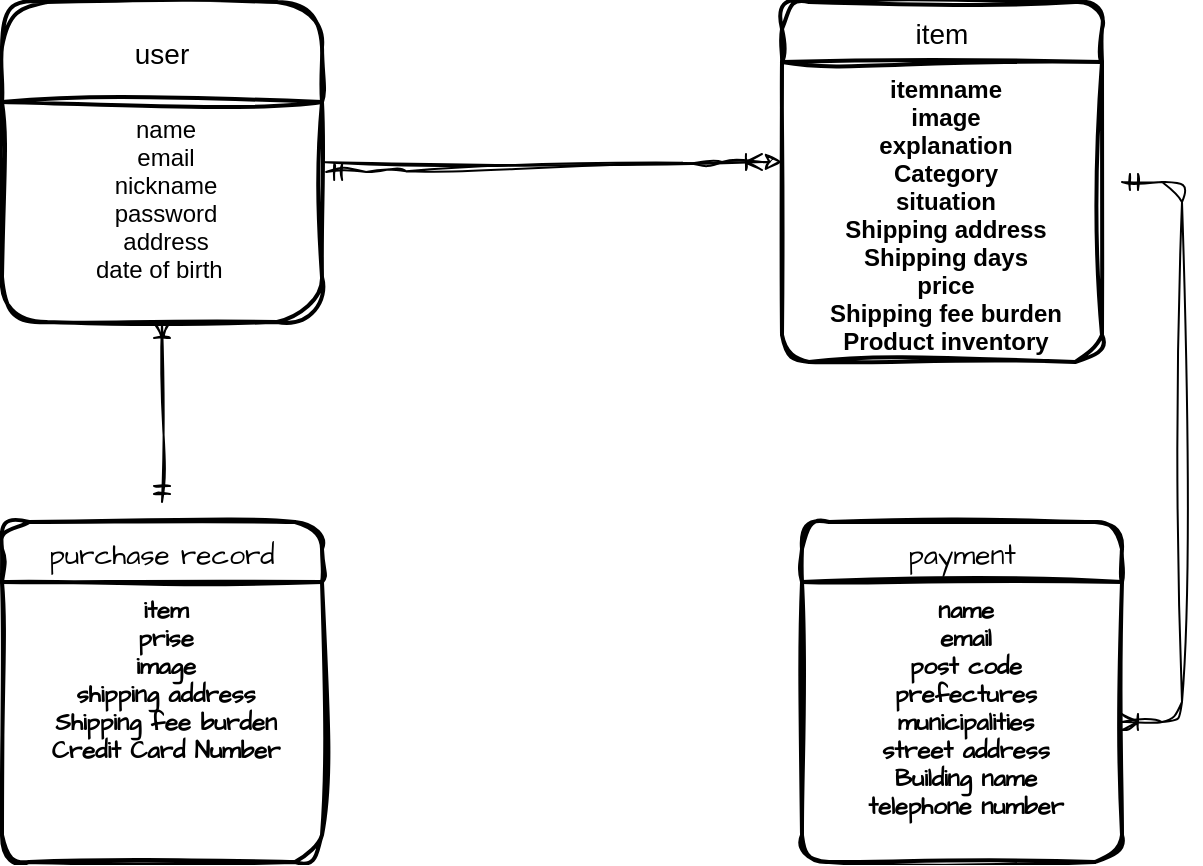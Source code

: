 <mxfile>
    <diagram id="kIYCg4qn53BQPxz0IwX7" name="ページ1">
        <mxGraphModel dx="1575" dy="537" grid="1" gridSize="10" guides="1" tooltips="1" connect="1" arrows="1" fold="1" page="1" pageScale="1" pageWidth="827" pageHeight="1169" math="0" shadow="0">
            <root>
                <mxCell id="0"/>
                <mxCell id="1" parent="0"/>
                <mxCell id="81" style="edgeStyle=none;sketch=1;hachureGap=4;jiggle=2;curveFitting=1;html=1;entryX=0;entryY=0.333;entryDx=0;entryDy=0;entryPerimeter=0;fontFamily=Architects Daughter;fontSource=https%3A%2F%2Ffonts.googleapis.com%2Fcss%3Ffamily%3DArchitects%2BDaughter;fontSize=16;" edge="1" parent="1" source="66" target="70">
                    <mxGeometry relative="1" as="geometry"/>
                </mxCell>
                <mxCell id="66" value="user" style="swimlane;childLayout=stackLayout;horizontal=1;startSize=50;horizontalStack=0;rounded=1;fontSize=14;fontStyle=0;strokeWidth=2;resizeParent=0;resizeLast=1;shadow=0;dashed=0;align=center;sketch=1;curveFitting=1;jiggle=2;" vertex="1" parent="1">
                    <mxGeometry y="30" width="160" height="160" as="geometry"/>
                </mxCell>
                <mxCell id="67" value="name&#10;email&#10;nickname&#10;password&#10;address&#10;date of birth  &#10;" style="align=center;strokeColor=none;fillColor=none;spacingLeft=4;fontSize=12;verticalAlign=top;resizable=0;rotatable=0;part=1;sketch=1;curveFitting=1;jiggle=2;" vertex="1" parent="66">
                    <mxGeometry y="50" width="160" height="110" as="geometry"/>
                </mxCell>
                <mxCell id="68" value="item" style="swimlane;childLayout=stackLayout;horizontal=1;startSize=30;horizontalStack=0;rounded=1;fontSize=14;fontStyle=0;strokeWidth=2;resizeParent=0;resizeLast=1;shadow=0;dashed=0;align=center;sketch=1;curveFitting=1;jiggle=2;" vertex="1" parent="1">
                    <mxGeometry x="390" y="30" width="160" height="180" as="geometry"/>
                </mxCell>
                <mxCell id="70" value="itemname&#10;image&#10;explanation&#10;Category&#10;situation&#10;Shipping address&#10;Shipping days&#10;price&#10;Shipping fee burden&#10;Product inventory" style="align=center;strokeColor=none;fillColor=none;spacingLeft=4;fontSize=12;verticalAlign=top;resizable=0;rotatable=0;part=1;fontStyle=1;sketch=1;curveFitting=1;jiggle=2;" vertex="1" parent="68">
                    <mxGeometry y="30" width="160" height="150" as="geometry"/>
                </mxCell>
                <mxCell id="76" value="purchase record" style="swimlane;childLayout=stackLayout;horizontal=1;startSize=30;horizontalStack=0;rounded=1;fontSize=14;fontStyle=0;strokeWidth=2;resizeParent=0;resizeLast=1;shadow=0;dashed=0;align=center;sketch=1;hachureGap=4;jiggle=2;curveFitting=1;fontFamily=Architects Daughter;fontSource=https%3A%2F%2Ffonts.googleapis.com%2Fcss%3Ffamily%3DArchitects%2BDaughter;" vertex="1" parent="1">
                    <mxGeometry y="290" width="160" height="170" as="geometry"/>
                </mxCell>
                <mxCell id="77" value="item&#10;prise&#10;image&#10;shipping address&#10;Shipping fee burden&#10;Credit Card Number" style="align=center;strokeColor=none;fillColor=none;spacingLeft=4;fontSize=12;verticalAlign=top;resizable=0;rotatable=0;part=1;sketch=1;hachureGap=4;jiggle=2;curveFitting=1;fontFamily=Architects Daughter;fontSource=https%3A%2F%2Ffonts.googleapis.com%2Fcss%3Ffamily%3DArchitects%2BDaughter;fontStyle=1" vertex="1" parent="76">
                    <mxGeometry y="30" width="160" height="140" as="geometry"/>
                </mxCell>
                <mxCell id="78" value="payment" style="swimlane;childLayout=stackLayout;horizontal=1;startSize=30;horizontalStack=0;rounded=1;fontSize=14;fontStyle=0;strokeWidth=2;resizeParent=0;resizeLast=1;shadow=0;dashed=0;align=center;sketch=1;hachureGap=4;jiggle=2;curveFitting=1;fontFamily=Architects Daughter;fontSource=https%3A%2F%2Ffonts.googleapis.com%2Fcss%3Ffamily%3DArchitects%2BDaughter;" vertex="1" parent="1">
                    <mxGeometry x="400" y="290" width="160" height="170" as="geometry"/>
                </mxCell>
                <mxCell id="79" value="name&#10;email&#10;post code&#10;prefectures&#10;municipalities&#10;street address&#10;Building name&#10;telephone number" style="align=center;strokeColor=none;fillColor=none;spacingLeft=4;fontSize=12;verticalAlign=top;resizable=0;rotatable=0;part=1;sketch=1;hachureGap=4;jiggle=2;curveFitting=1;fontFamily=Architects Daughter;fontSource=https%3A%2F%2Ffonts.googleapis.com%2Fcss%3Ffamily%3DArchitects%2BDaughter;fontStyle=1" vertex="1" parent="78">
                    <mxGeometry y="30" width="160" height="140" as="geometry"/>
                </mxCell>
                <mxCell id="83" value="" style="edgeStyle=entityRelationEdgeStyle;fontSize=12;html=1;endArrow=ERoneToMany;startArrow=ERmandOne;sketch=1;hachureGap=4;jiggle=2;curveFitting=1;fontFamily=Helvetica;exitX=1.013;exitY=0.318;exitDx=0;exitDy=0;exitPerimeter=0;" edge="1" parent="1" source="67">
                    <mxGeometry width="100" height="100" relative="1" as="geometry">
                        <mxPoint x="240" y="340" as="sourcePoint"/>
                        <mxPoint x="380" y="110" as="targetPoint"/>
                    </mxGeometry>
                </mxCell>
                <mxCell id="85" value="" style="edgeStyle=entityRelationEdgeStyle;fontSize=12;html=1;endArrow=ERoneToMany;startArrow=ERmandOne;sketch=1;hachureGap=4;jiggle=2;curveFitting=1;fontFamily=Helvetica;entryX=1;entryY=0.5;entryDx=0;entryDy=0;" edge="1" parent="1" target="79">
                    <mxGeometry width="100" height="100" relative="1" as="geometry">
                        <mxPoint x="560" y="120" as="sourcePoint"/>
                        <mxPoint x="340" y="240" as="targetPoint"/>
                    </mxGeometry>
                </mxCell>
                <mxCell id="87" value="" style="fontSize=12;html=1;endArrow=ERoneToMany;startArrow=ERmandOne;sketch=1;hachureGap=4;jiggle=2;curveFitting=1;fontFamily=Helvetica;entryX=0.5;entryY=1;entryDx=0;entryDy=0;" edge="1" parent="1" target="67">
                    <mxGeometry width="100" height="100" relative="1" as="geometry">
                        <mxPoint x="80" y="280" as="sourcePoint"/>
                        <mxPoint x="330" y="240" as="targetPoint"/>
                        <Array as="points"/>
                    </mxGeometry>
                </mxCell>
            </root>
        </mxGraphModel>
    </diagram>
</mxfile>